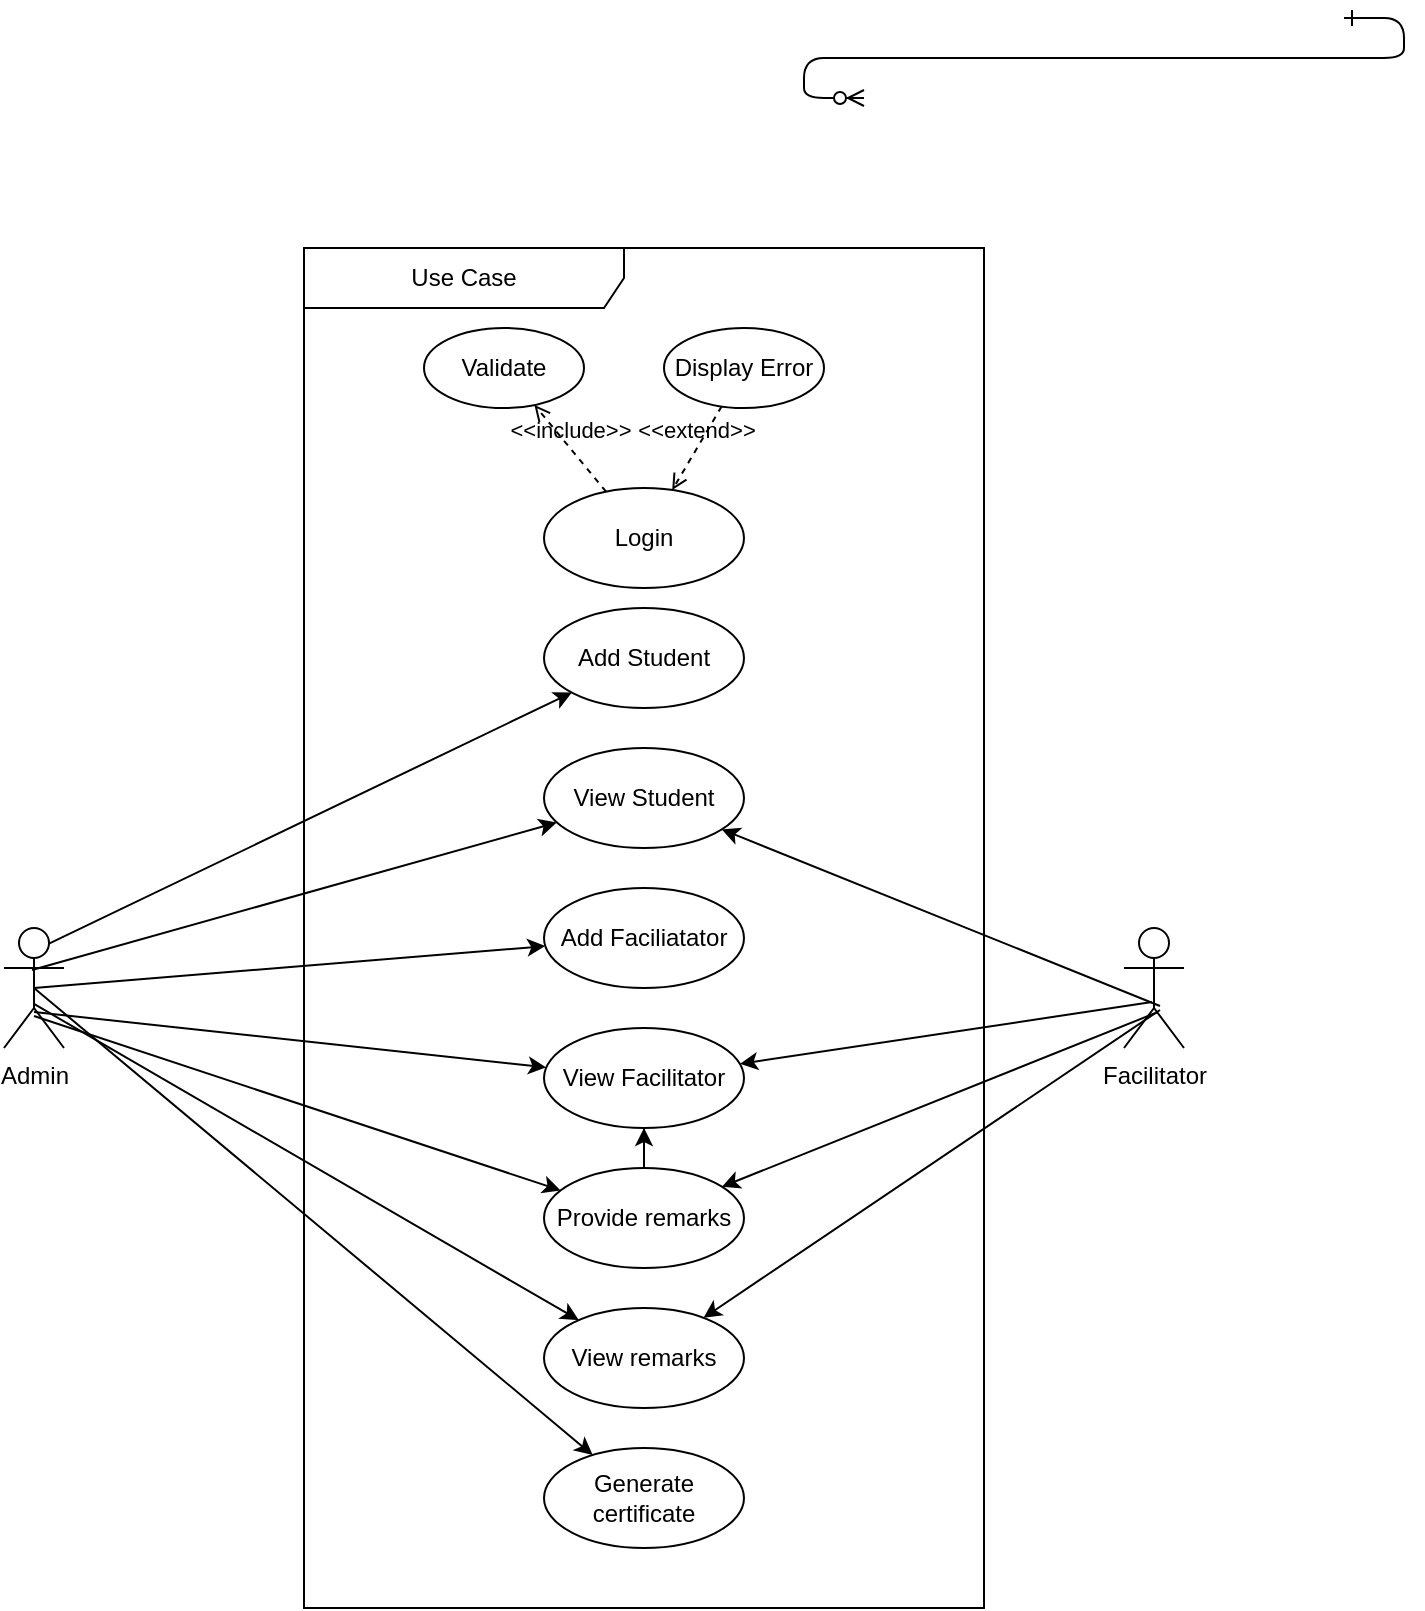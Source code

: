 <mxfile version="21.6.1" type="device">
  <diagram id="R2lEEEUBdFMjLlhIrx00" name="Page-1">
    <mxGraphModel dx="880" dy="452" grid="1" gridSize="10" guides="1" tooltips="1" connect="1" arrows="1" fold="1" page="1" pageScale="1" pageWidth="850" pageHeight="1100" math="0" shadow="0" extFonts="Permanent Marker^https://fonts.googleapis.com/css?family=Permanent+Marker">
      <root>
        <mxCell id="0" />
        <mxCell id="1" parent="0" />
        <mxCell id="C-vyLk0tnHw3VtMMgP7b-12" value="" style="edgeStyle=entityRelationEdgeStyle;endArrow=ERzeroToMany;startArrow=ERone;endFill=1;startFill=0;" parent="1" target="C-vyLk0tnHw3VtMMgP7b-17" edge="1">
          <mxGeometry width="100" height="100" relative="1" as="geometry">
            <mxPoint x="700" y="165" as="sourcePoint" />
            <mxPoint x="460" y="205" as="targetPoint" />
          </mxGeometry>
        </mxCell>
        <mxCell id="dggWvj0kFvUThBZ6GsX9-14" style="rounded=0;orthogonalLoop=1;jettySize=auto;html=1;exitX=0.533;exitY=0.183;exitDx=0;exitDy=0;exitPerimeter=0;" edge="1" parent="1" source="dggWvj0kFvUThBZ6GsX9-1" target="dggWvj0kFvUThBZ6GsX9-2">
          <mxGeometry relative="1" as="geometry" />
        </mxCell>
        <mxCell id="dggWvj0kFvUThBZ6GsX9-1" value="Admin" style="shape=umlActor;verticalLabelPosition=bottom;verticalAlign=top;html=1;" vertex="1" parent="1">
          <mxGeometry x="30" y="620" width="30" height="60" as="geometry" />
        </mxCell>
        <mxCell id="dggWvj0kFvUThBZ6GsX9-2" value="Add Student" style="ellipse;whiteSpace=wrap;html=1;" vertex="1" parent="1">
          <mxGeometry x="300" y="460" width="100" height="50" as="geometry" />
        </mxCell>
        <mxCell id="dggWvj0kFvUThBZ6GsX9-3" value="View Student" style="ellipse;whiteSpace=wrap;html=1;" vertex="1" parent="1">
          <mxGeometry x="300" y="530" width="100" height="50" as="geometry" />
        </mxCell>
        <mxCell id="dggWvj0kFvUThBZ6GsX9-4" value="Add Faciliatator" style="ellipse;whiteSpace=wrap;html=1;" vertex="1" parent="1">
          <mxGeometry x="300" y="600" width="100" height="50" as="geometry" />
        </mxCell>
        <mxCell id="dggWvj0kFvUThBZ6GsX9-5" value="View Facilitator" style="ellipse;whiteSpace=wrap;html=1;" vertex="1" parent="1">
          <mxGeometry x="300" y="670" width="100" height="50" as="geometry" />
        </mxCell>
        <mxCell id="dggWvj0kFvUThBZ6GsX9-34" value="" style="edgeStyle=orthogonalEdgeStyle;rounded=0;orthogonalLoop=1;jettySize=auto;html=1;" edge="1" parent="1" source="dggWvj0kFvUThBZ6GsX9-6" target="dggWvj0kFvUThBZ6GsX9-5">
          <mxGeometry relative="1" as="geometry" />
        </mxCell>
        <mxCell id="dggWvj0kFvUThBZ6GsX9-6" value="Provide remarks" style="ellipse;whiteSpace=wrap;html=1;" vertex="1" parent="1">
          <mxGeometry x="300" y="740" width="100" height="50" as="geometry" />
        </mxCell>
        <mxCell id="dggWvj0kFvUThBZ6GsX9-7" value="View remarks" style="ellipse;whiteSpace=wrap;html=1;" vertex="1" parent="1">
          <mxGeometry x="300" y="810" width="100" height="50" as="geometry" />
        </mxCell>
        <mxCell id="dggWvj0kFvUThBZ6GsX9-8" value="Generate certificate" style="ellipse;whiteSpace=wrap;html=1;" vertex="1" parent="1">
          <mxGeometry x="300" y="880" width="100" height="50" as="geometry" />
        </mxCell>
        <mxCell id="dggWvj0kFvUThBZ6GsX9-28" style="rounded=0;orthogonalLoop=1;jettySize=auto;html=1;exitX=0.6;exitY=0.65;exitDx=0;exitDy=0;exitPerimeter=0;" edge="1" parent="1" source="dggWvj0kFvUThBZ6GsX9-9" target="dggWvj0kFvUThBZ6GsX9-3">
          <mxGeometry relative="1" as="geometry" />
        </mxCell>
        <mxCell id="dggWvj0kFvUThBZ6GsX9-9" value="Facilitator" style="shape=umlActor;verticalLabelPosition=bottom;verticalAlign=top;html=1;" vertex="1" parent="1">
          <mxGeometry x="590" y="620" width="30" height="60" as="geometry" />
        </mxCell>
        <mxCell id="dggWvj0kFvUThBZ6GsX9-15" style="rounded=0;orthogonalLoop=1;jettySize=auto;html=1;exitX=0.467;exitY=0.35;exitDx=0;exitDy=0;exitPerimeter=0;" edge="1" parent="1" source="dggWvj0kFvUThBZ6GsX9-1" target="dggWvj0kFvUThBZ6GsX9-3">
          <mxGeometry relative="1" as="geometry">
            <mxPoint x="86" y="711" as="sourcePoint" />
            <mxPoint x="309" y="553" as="targetPoint" />
          </mxGeometry>
        </mxCell>
        <mxCell id="dggWvj0kFvUThBZ6GsX9-16" style="rounded=0;orthogonalLoop=1;jettySize=auto;html=1;exitX=0.5;exitY=0.5;exitDx=0;exitDy=0;exitPerimeter=0;" edge="1" parent="1" source="dggWvj0kFvUThBZ6GsX9-1" target="dggWvj0kFvUThBZ6GsX9-4">
          <mxGeometry relative="1" as="geometry">
            <mxPoint x="96" y="721" as="sourcePoint" />
            <mxPoint x="319" y="563" as="targetPoint" />
          </mxGeometry>
        </mxCell>
        <mxCell id="dggWvj0kFvUThBZ6GsX9-17" style="rounded=0;orthogonalLoop=1;jettySize=auto;html=1;exitX=0.5;exitY=0.7;exitDx=0;exitDy=0;exitPerimeter=0;" edge="1" parent="1" source="dggWvj0kFvUThBZ6GsX9-1" target="dggWvj0kFvUThBZ6GsX9-5">
          <mxGeometry relative="1" as="geometry">
            <mxPoint x="106" y="731" as="sourcePoint" />
            <mxPoint x="329" y="573" as="targetPoint" />
          </mxGeometry>
        </mxCell>
        <mxCell id="dggWvj0kFvUThBZ6GsX9-18" style="rounded=0;orthogonalLoop=1;jettySize=auto;html=1;exitX=0.5;exitY=0.733;exitDx=0;exitDy=0;exitPerimeter=0;" edge="1" parent="1" source="dggWvj0kFvUThBZ6GsX9-1" target="dggWvj0kFvUThBZ6GsX9-6">
          <mxGeometry relative="1" as="geometry">
            <mxPoint x="116" y="741" as="sourcePoint" />
            <mxPoint x="339" y="583" as="targetPoint" />
          </mxGeometry>
        </mxCell>
        <mxCell id="dggWvj0kFvUThBZ6GsX9-19" style="rounded=0;orthogonalLoop=1;jettySize=auto;html=1;exitX=0.5;exitY=0.633;exitDx=0;exitDy=0;exitPerimeter=0;" edge="1" parent="1" source="dggWvj0kFvUThBZ6GsX9-1" target="dggWvj0kFvUThBZ6GsX9-7">
          <mxGeometry relative="1" as="geometry">
            <mxPoint x="85" y="744" as="sourcePoint" />
            <mxPoint x="300" y="850" as="targetPoint" />
          </mxGeometry>
        </mxCell>
        <mxCell id="dggWvj0kFvUThBZ6GsX9-20" style="rounded=0;orthogonalLoop=1;jettySize=auto;html=1;exitX=0.5;exitY=0.5;exitDx=0;exitDy=0;exitPerimeter=0;" edge="1" parent="1" source="dggWvj0kFvUThBZ6GsX9-1" target="dggWvj0kFvUThBZ6GsX9-8">
          <mxGeometry relative="1" as="geometry">
            <mxPoint x="85" y="738" as="sourcePoint" />
            <mxPoint x="315" y="935" as="targetPoint" />
          </mxGeometry>
        </mxCell>
        <mxCell id="dggWvj0kFvUThBZ6GsX9-22" value="Login" style="ellipse;whiteSpace=wrap;html=1;" vertex="1" parent="1">
          <mxGeometry x="300" y="400" width="100" height="50" as="geometry" />
        </mxCell>
        <mxCell id="dggWvj0kFvUThBZ6GsX9-23" value="&amp;lt;&amp;lt;include&amp;gt;&amp;gt;" style="html=1;verticalAlign=bottom;labelBackgroundColor=none;endArrow=open;endFill=0;dashed=1;rounded=0;" edge="1" parent="1" source="dggWvj0kFvUThBZ6GsX9-22" target="dggWvj0kFvUThBZ6GsX9-24">
          <mxGeometry width="160" relative="1" as="geometry">
            <mxPoint x="210" y="340" as="sourcePoint" />
            <mxPoint x="370" y="340" as="targetPoint" />
          </mxGeometry>
        </mxCell>
        <mxCell id="dggWvj0kFvUThBZ6GsX9-24" value="Validate" style="ellipse;whiteSpace=wrap;html=1;" vertex="1" parent="1">
          <mxGeometry x="240" y="320" width="80" height="40" as="geometry" />
        </mxCell>
        <mxCell id="dggWvj0kFvUThBZ6GsX9-25" value="Display Error" style="ellipse;whiteSpace=wrap;html=1;" vertex="1" parent="1">
          <mxGeometry x="360" y="320" width="80" height="40" as="geometry" />
        </mxCell>
        <mxCell id="dggWvj0kFvUThBZ6GsX9-27" value="&amp;lt;&amp;lt;extend&amp;gt;&amp;gt;" style="html=1;verticalAlign=bottom;labelBackgroundColor=none;endArrow=open;endFill=0;dashed=1;rounded=0;" edge="1" parent="1" source="dggWvj0kFvUThBZ6GsX9-25" target="dggWvj0kFvUThBZ6GsX9-22">
          <mxGeometry width="160" relative="1" as="geometry">
            <mxPoint x="340" y="520" as="sourcePoint" />
            <mxPoint x="500" y="520" as="targetPoint" />
          </mxGeometry>
        </mxCell>
        <mxCell id="dggWvj0kFvUThBZ6GsX9-30" style="rounded=0;orthogonalLoop=1;jettySize=auto;html=1;exitX=0.467;exitY=0.617;exitDx=0;exitDy=0;exitPerimeter=0;" edge="1" parent="1" source="dggWvj0kFvUThBZ6GsX9-9" target="dggWvj0kFvUThBZ6GsX9-5">
          <mxGeometry relative="1" as="geometry">
            <mxPoint x="600" y="654" as="sourcePoint" />
            <mxPoint x="400" y="580" as="targetPoint" />
          </mxGeometry>
        </mxCell>
        <mxCell id="dggWvj0kFvUThBZ6GsX9-31" style="rounded=0;orthogonalLoop=1;jettySize=auto;html=1;exitX=0.567;exitY=0.7;exitDx=0;exitDy=0;exitPerimeter=0;" edge="1" parent="1" source="dggWvj0kFvUThBZ6GsX9-9" target="dggWvj0kFvUThBZ6GsX9-6">
          <mxGeometry relative="1" as="geometry">
            <mxPoint x="610" y="664" as="sourcePoint" />
            <mxPoint x="410" y="590" as="targetPoint" />
          </mxGeometry>
        </mxCell>
        <mxCell id="dggWvj0kFvUThBZ6GsX9-32" style="rounded=0;orthogonalLoop=1;jettySize=auto;html=1;exitX=0.6;exitY=0.683;exitDx=0;exitDy=0;exitPerimeter=0;" edge="1" parent="1" source="dggWvj0kFvUThBZ6GsX9-9" target="dggWvj0kFvUThBZ6GsX9-7">
          <mxGeometry relative="1" as="geometry">
            <mxPoint x="620" y="674" as="sourcePoint" />
            <mxPoint x="420" y="600" as="targetPoint" />
          </mxGeometry>
        </mxCell>
        <mxCell id="dggWvj0kFvUThBZ6GsX9-33" value="Use Case" style="shape=umlFrame;whiteSpace=wrap;html=1;pointerEvents=0;recursiveResize=0;container=1;collapsible=0;width=160;" vertex="1" parent="1">
          <mxGeometry x="180" y="280" width="340" height="680" as="geometry" />
        </mxCell>
      </root>
    </mxGraphModel>
  </diagram>
</mxfile>
